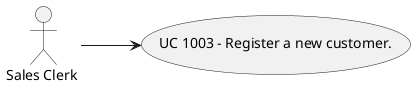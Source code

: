 @startuml
left to right direction

:Sales Clerk : --> (UC 1003)
"UC 1003 - Register a new customer." as (UC 1003)
@enduml